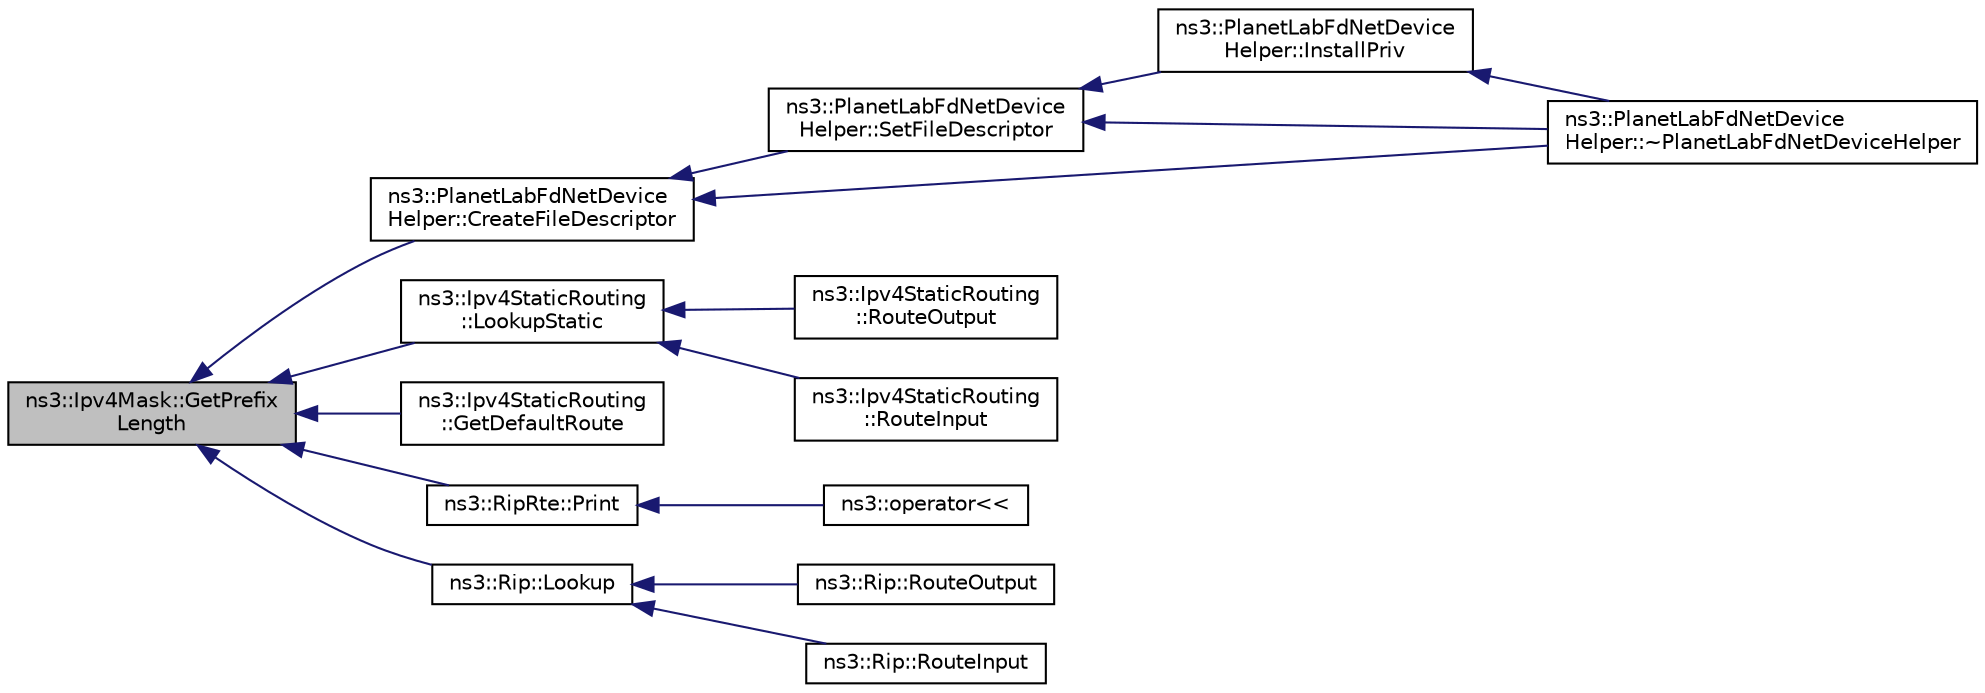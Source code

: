 digraph "ns3::Ipv4Mask::GetPrefixLength"
{
  edge [fontname="Helvetica",fontsize="10",labelfontname="Helvetica",labelfontsize="10"];
  node [fontname="Helvetica",fontsize="10",shape=record];
  rankdir="LR";
  Node1 [label="ns3::Ipv4Mask::GetPrefix\lLength",height=0.2,width=0.4,color="black", fillcolor="grey75", style="filled", fontcolor="black"];
  Node1 -> Node2 [dir="back",color="midnightblue",fontsize="10",style="solid"];
  Node2 [label="ns3::PlanetLabFdNetDevice\lHelper::CreateFileDescriptor",height=0.2,width=0.4,color="black", fillcolor="white", style="filled",URL="$dc/dd7/classns3_1_1PlanetLabFdNetDeviceHelper.html#ab758ef1ac544c73625dbfd6fa9d48e4f"];
  Node2 -> Node3 [dir="back",color="midnightblue",fontsize="10",style="solid"];
  Node3 [label="ns3::PlanetLabFdNetDevice\lHelper::SetFileDescriptor",height=0.2,width=0.4,color="black", fillcolor="white", style="filled",URL="$dc/dd7/classns3_1_1PlanetLabFdNetDeviceHelper.html#acec8004fe1776760866ab8f6ca1b2936"];
  Node3 -> Node4 [dir="back",color="midnightblue",fontsize="10",style="solid"];
  Node4 [label="ns3::PlanetLabFdNetDevice\lHelper::InstallPriv",height=0.2,width=0.4,color="black", fillcolor="white", style="filled",URL="$dc/dd7/classns3_1_1PlanetLabFdNetDeviceHelper.html#a740ff8b94a42f4175af712baf00c83ab"];
  Node4 -> Node5 [dir="back",color="midnightblue",fontsize="10",style="solid"];
  Node5 [label="ns3::PlanetLabFdNetDevice\lHelper::~PlanetLabFdNetDeviceHelper",height=0.2,width=0.4,color="black", fillcolor="white", style="filled",URL="$dc/dd7/classns3_1_1PlanetLabFdNetDeviceHelper.html#ab047fe6de50064611dd7c119bb6ad91d"];
  Node3 -> Node5 [dir="back",color="midnightblue",fontsize="10",style="solid"];
  Node2 -> Node5 [dir="back",color="midnightblue",fontsize="10",style="solid"];
  Node1 -> Node6 [dir="back",color="midnightblue",fontsize="10",style="solid"];
  Node6 [label="ns3::Ipv4StaticRouting\l::LookupStatic",height=0.2,width=0.4,color="black", fillcolor="white", style="filled",URL="$dd/d2d/classns3_1_1Ipv4StaticRouting.html#a9ee2a4c5597e9b238369ba3667121852",tooltip="Lookup in the forwarding table for destination. "];
  Node6 -> Node7 [dir="back",color="midnightblue",fontsize="10",style="solid"];
  Node7 [label="ns3::Ipv4StaticRouting\l::RouteOutput",height=0.2,width=0.4,color="black", fillcolor="white", style="filled",URL="$dd/d2d/classns3_1_1Ipv4StaticRouting.html#a7a8f0d57d249629f1b7d67e6701571e0",tooltip="Query routing cache for an existing route, for an outbound packet. "];
  Node6 -> Node8 [dir="back",color="midnightblue",fontsize="10",style="solid"];
  Node8 [label="ns3::Ipv4StaticRouting\l::RouteInput",height=0.2,width=0.4,color="black", fillcolor="white", style="filled",URL="$dd/d2d/classns3_1_1Ipv4StaticRouting.html#a5e01a8326cd334ad887953345632d7c1",tooltip="Route an input packet (to be forwarded or locally delivered) "];
  Node1 -> Node9 [dir="back",color="midnightblue",fontsize="10",style="solid"];
  Node9 [label="ns3::Ipv4StaticRouting\l::GetDefaultRoute",height=0.2,width=0.4,color="black", fillcolor="white", style="filled",URL="$dd/d2d/classns3_1_1Ipv4StaticRouting.html#a3e3079305b988d61fdd56d9990499a6e",tooltip="Get the default route with lowest metric from the static routing table. "];
  Node1 -> Node10 [dir="back",color="midnightblue",fontsize="10",style="solid"];
  Node10 [label="ns3::RipRte::Print",height=0.2,width=0.4,color="black", fillcolor="white", style="filled",URL="$db/dfe/classns3_1_1RipRte.html#a5253a36c196d3a8ac3be0f1468ebab1d"];
  Node10 -> Node11 [dir="back",color="midnightblue",fontsize="10",style="solid"];
  Node11 [label="ns3::operator\<\<",height=0.2,width=0.4,color="black", fillcolor="white", style="filled",URL="$d7/d2e/namespacens3.html#a701b08070ee0aca7658ed2c083bc71bc",tooltip="Stream insertion operator. "];
  Node1 -> Node12 [dir="back",color="midnightblue",fontsize="10",style="solid"];
  Node12 [label="ns3::Rip::Lookup",height=0.2,width=0.4,color="black", fillcolor="white", style="filled",URL="$d7/d2b/classns3_1_1Rip.html#a50d486fb2eee757bb9f9d528d3828dab",tooltip="Lookup in the forwarding table for destination. "];
  Node12 -> Node13 [dir="back",color="midnightblue",fontsize="10",style="solid"];
  Node13 [label="ns3::Rip::RouteOutput",height=0.2,width=0.4,color="black", fillcolor="white", style="filled",URL="$d7/d2b/classns3_1_1Rip.html#a56d1be040d276f54ea04d5adf7c9fce6",tooltip="Query routing cache for an existing route, for an outbound packet. "];
  Node12 -> Node14 [dir="back",color="midnightblue",fontsize="10",style="solid"];
  Node14 [label="ns3::Rip::RouteInput",height=0.2,width=0.4,color="black", fillcolor="white", style="filled",URL="$d7/d2b/classns3_1_1Rip.html#a4575903d3368ff77e2cc0e97c75fc8f9",tooltip="Route an input packet (to be forwarded or locally delivered) "];
}
